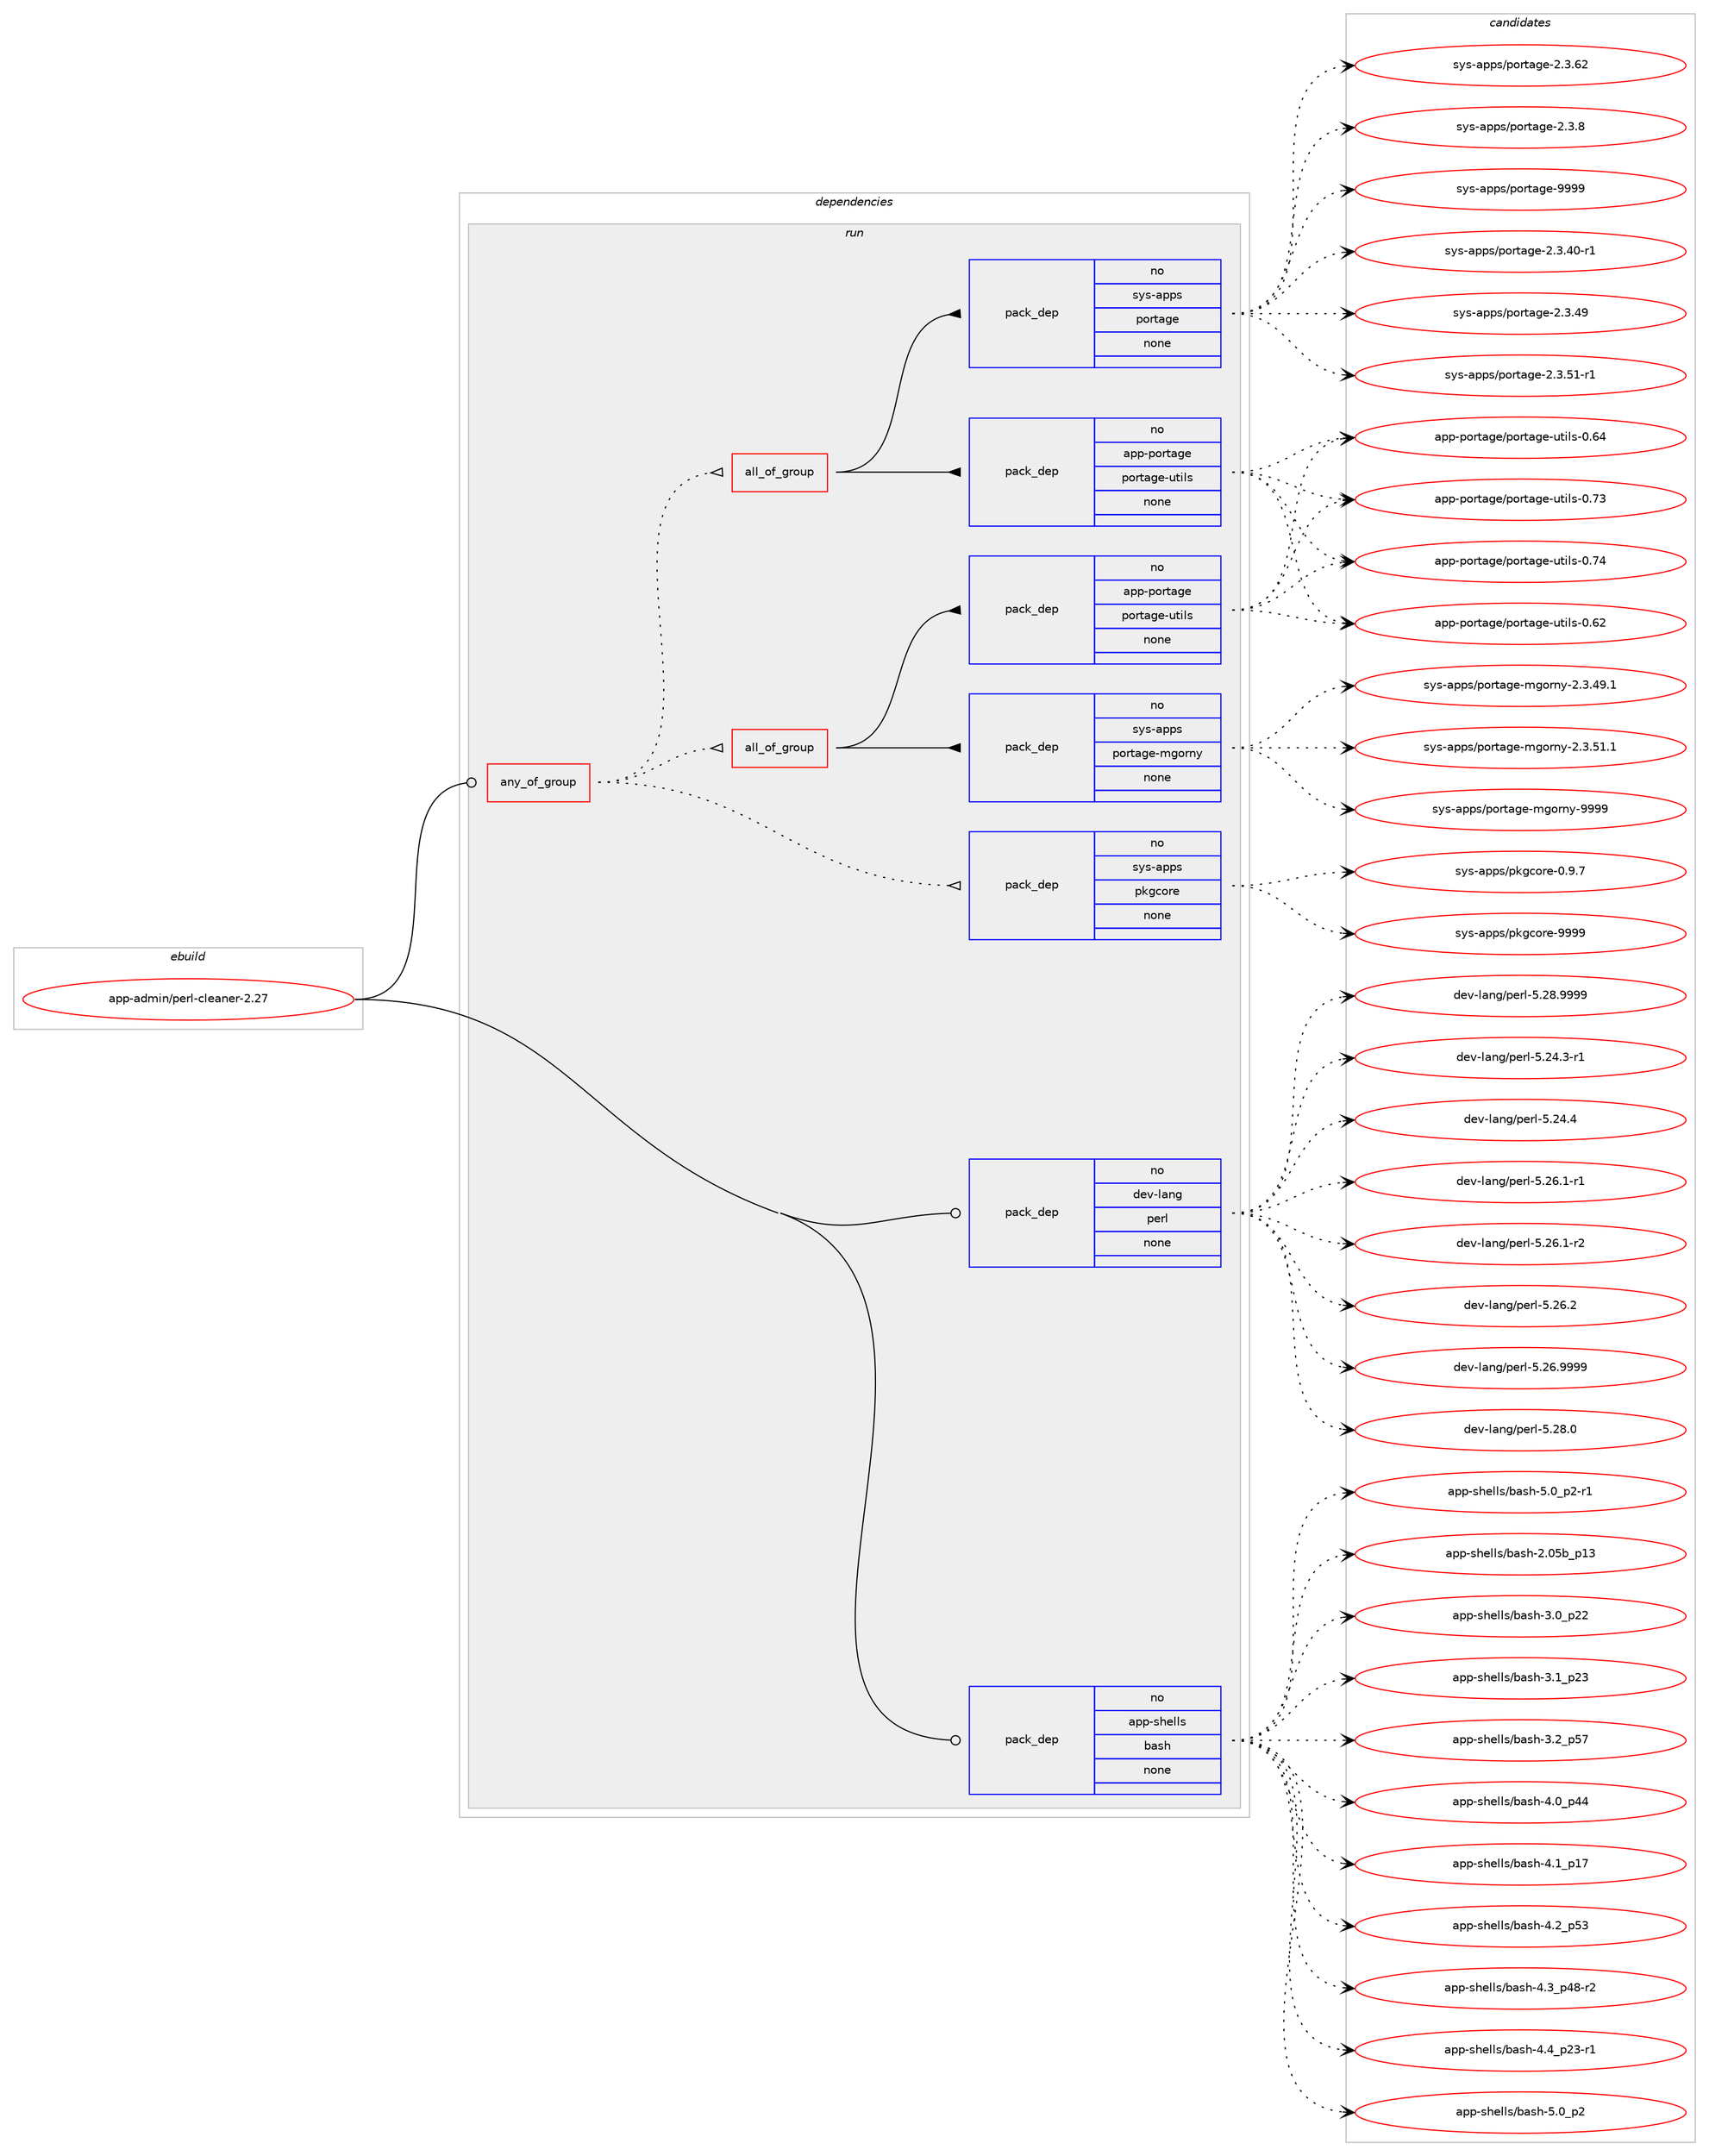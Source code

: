 digraph prolog {

# *************
# Graph options
# *************

newrank=true;
concentrate=true;
compound=true;
graph [rankdir=LR,fontname=Helvetica,fontsize=10,ranksep=1.5];#, ranksep=2.5, nodesep=0.2];
edge  [arrowhead=vee];
node  [fontname=Helvetica,fontsize=10];

# **********
# The ebuild
# **********

subgraph cluster_leftcol {
color=gray;
rank=same;
label=<<i>ebuild</i>>;
id [label="app-admin/perl-cleaner-2.27", color=red, width=4, href="../app-admin/perl-cleaner-2.27.svg"];
}

# ****************
# The dependencies
# ****************

subgraph cluster_midcol {
color=gray;
label=<<i>dependencies</i>>;
subgraph cluster_compile {
fillcolor="#eeeeee";
style=filled;
label=<<i>compile</i>>;
}
subgraph cluster_compileandrun {
fillcolor="#eeeeee";
style=filled;
label=<<i>compile and run</i>>;
}
subgraph cluster_run {
fillcolor="#eeeeee";
style=filled;
label=<<i>run</i>>;
subgraph any19128 {
dependency1266885 [label=<<TABLE BORDER="0" CELLBORDER="1" CELLSPACING="0" CELLPADDING="4"><TR><TD CELLPADDING="10">any_of_group</TD></TR></TABLE>>, shape=none, color=red];subgraph all520 {
dependency1266886 [label=<<TABLE BORDER="0" CELLBORDER="1" CELLSPACING="0" CELLPADDING="4"><TR><TD CELLPADDING="10">all_of_group</TD></TR></TABLE>>, shape=none, color=red];subgraph pack902048 {
dependency1266887 [label=<<TABLE BORDER="0" CELLBORDER="1" CELLSPACING="0" CELLPADDING="4" WIDTH="220"><TR><TD ROWSPAN="6" CELLPADDING="30">pack_dep</TD></TR><TR><TD WIDTH="110">no</TD></TR><TR><TD>sys-apps</TD></TR><TR><TD>portage</TD></TR><TR><TD>none</TD></TR><TR><TD></TD></TR></TABLE>>, shape=none, color=blue];
}
dependency1266886:e -> dependency1266887:w [weight=20,style="solid",arrowhead="inv"];
subgraph pack902049 {
dependency1266888 [label=<<TABLE BORDER="0" CELLBORDER="1" CELLSPACING="0" CELLPADDING="4" WIDTH="220"><TR><TD ROWSPAN="6" CELLPADDING="30">pack_dep</TD></TR><TR><TD WIDTH="110">no</TD></TR><TR><TD>app-portage</TD></TR><TR><TD>portage-utils</TD></TR><TR><TD>none</TD></TR><TR><TD></TD></TR></TABLE>>, shape=none, color=blue];
}
dependency1266886:e -> dependency1266888:w [weight=20,style="solid",arrowhead="inv"];
}
dependency1266885:e -> dependency1266886:w [weight=20,style="dotted",arrowhead="oinv"];
subgraph all521 {
dependency1266889 [label=<<TABLE BORDER="0" CELLBORDER="1" CELLSPACING="0" CELLPADDING="4"><TR><TD CELLPADDING="10">all_of_group</TD></TR></TABLE>>, shape=none, color=red];subgraph pack902050 {
dependency1266890 [label=<<TABLE BORDER="0" CELLBORDER="1" CELLSPACING="0" CELLPADDING="4" WIDTH="220"><TR><TD ROWSPAN="6" CELLPADDING="30">pack_dep</TD></TR><TR><TD WIDTH="110">no</TD></TR><TR><TD>sys-apps</TD></TR><TR><TD>portage-mgorny</TD></TR><TR><TD>none</TD></TR><TR><TD></TD></TR></TABLE>>, shape=none, color=blue];
}
dependency1266889:e -> dependency1266890:w [weight=20,style="solid",arrowhead="inv"];
subgraph pack902051 {
dependency1266891 [label=<<TABLE BORDER="0" CELLBORDER="1" CELLSPACING="0" CELLPADDING="4" WIDTH="220"><TR><TD ROWSPAN="6" CELLPADDING="30">pack_dep</TD></TR><TR><TD WIDTH="110">no</TD></TR><TR><TD>app-portage</TD></TR><TR><TD>portage-utils</TD></TR><TR><TD>none</TD></TR><TR><TD></TD></TR></TABLE>>, shape=none, color=blue];
}
dependency1266889:e -> dependency1266891:w [weight=20,style="solid",arrowhead="inv"];
}
dependency1266885:e -> dependency1266889:w [weight=20,style="dotted",arrowhead="oinv"];
subgraph pack902052 {
dependency1266892 [label=<<TABLE BORDER="0" CELLBORDER="1" CELLSPACING="0" CELLPADDING="4" WIDTH="220"><TR><TD ROWSPAN="6" CELLPADDING="30">pack_dep</TD></TR><TR><TD WIDTH="110">no</TD></TR><TR><TD>sys-apps</TD></TR><TR><TD>pkgcore</TD></TR><TR><TD>none</TD></TR><TR><TD></TD></TR></TABLE>>, shape=none, color=blue];
}
dependency1266885:e -> dependency1266892:w [weight=20,style="dotted",arrowhead="oinv"];
}
id:e -> dependency1266885:w [weight=20,style="solid",arrowhead="odot"];
subgraph pack902053 {
dependency1266893 [label=<<TABLE BORDER="0" CELLBORDER="1" CELLSPACING="0" CELLPADDING="4" WIDTH="220"><TR><TD ROWSPAN="6" CELLPADDING="30">pack_dep</TD></TR><TR><TD WIDTH="110">no</TD></TR><TR><TD>app-shells</TD></TR><TR><TD>bash</TD></TR><TR><TD>none</TD></TR><TR><TD></TD></TR></TABLE>>, shape=none, color=blue];
}
id:e -> dependency1266893:w [weight=20,style="solid",arrowhead="odot"];
subgraph pack902054 {
dependency1266894 [label=<<TABLE BORDER="0" CELLBORDER="1" CELLSPACING="0" CELLPADDING="4" WIDTH="220"><TR><TD ROWSPAN="6" CELLPADDING="30">pack_dep</TD></TR><TR><TD WIDTH="110">no</TD></TR><TR><TD>dev-lang</TD></TR><TR><TD>perl</TD></TR><TR><TD>none</TD></TR><TR><TD></TD></TR></TABLE>>, shape=none, color=blue];
}
id:e -> dependency1266894:w [weight=20,style="solid",arrowhead="odot"];
}
}

# **************
# The candidates
# **************

subgraph cluster_choices {
rank=same;
color=gray;
label=<<i>candidates</i>>;

subgraph choice902048 {
color=black;
nodesep=1;
choice11512111545971121121154711211111411697103101455046514652484511449 [label="sys-apps/portage-2.3.40-r1", color=red, width=4,href="../sys-apps/portage-2.3.40-r1.svg"];
choice1151211154597112112115471121111141169710310145504651465257 [label="sys-apps/portage-2.3.49", color=red, width=4,href="../sys-apps/portage-2.3.49.svg"];
choice11512111545971121121154711211111411697103101455046514653494511449 [label="sys-apps/portage-2.3.51-r1", color=red, width=4,href="../sys-apps/portage-2.3.51-r1.svg"];
choice1151211154597112112115471121111141169710310145504651465450 [label="sys-apps/portage-2.3.62", color=red, width=4,href="../sys-apps/portage-2.3.62.svg"];
choice11512111545971121121154711211111411697103101455046514656 [label="sys-apps/portage-2.3.8", color=red, width=4,href="../sys-apps/portage-2.3.8.svg"];
choice115121115459711211211547112111114116971031014557575757 [label="sys-apps/portage-9999", color=red, width=4,href="../sys-apps/portage-9999.svg"];
dependency1266887:e -> choice11512111545971121121154711211111411697103101455046514652484511449:w [style=dotted,weight="100"];
dependency1266887:e -> choice1151211154597112112115471121111141169710310145504651465257:w [style=dotted,weight="100"];
dependency1266887:e -> choice11512111545971121121154711211111411697103101455046514653494511449:w [style=dotted,weight="100"];
dependency1266887:e -> choice1151211154597112112115471121111141169710310145504651465450:w [style=dotted,weight="100"];
dependency1266887:e -> choice11512111545971121121154711211111411697103101455046514656:w [style=dotted,weight="100"];
dependency1266887:e -> choice115121115459711211211547112111114116971031014557575757:w [style=dotted,weight="100"];
}
subgraph choice902049 {
color=black;
nodesep=1;
choice9711211245112111114116971031014711211111411697103101451171161051081154548465450 [label="app-portage/portage-utils-0.62", color=red, width=4,href="../app-portage/portage-utils-0.62.svg"];
choice9711211245112111114116971031014711211111411697103101451171161051081154548465452 [label="app-portage/portage-utils-0.64", color=red, width=4,href="../app-portage/portage-utils-0.64.svg"];
choice9711211245112111114116971031014711211111411697103101451171161051081154548465551 [label="app-portage/portage-utils-0.73", color=red, width=4,href="../app-portage/portage-utils-0.73.svg"];
choice9711211245112111114116971031014711211111411697103101451171161051081154548465552 [label="app-portage/portage-utils-0.74", color=red, width=4,href="../app-portage/portage-utils-0.74.svg"];
dependency1266888:e -> choice9711211245112111114116971031014711211111411697103101451171161051081154548465450:w [style=dotted,weight="100"];
dependency1266888:e -> choice9711211245112111114116971031014711211111411697103101451171161051081154548465452:w [style=dotted,weight="100"];
dependency1266888:e -> choice9711211245112111114116971031014711211111411697103101451171161051081154548465551:w [style=dotted,weight="100"];
dependency1266888:e -> choice9711211245112111114116971031014711211111411697103101451171161051081154548465552:w [style=dotted,weight="100"];
}
subgraph choice902050 {
color=black;
nodesep=1;
choice1151211154597112112115471121111141169710310145109103111114110121455046514652574649 [label="sys-apps/portage-mgorny-2.3.49.1", color=red, width=4,href="../sys-apps/portage-mgorny-2.3.49.1.svg"];
choice1151211154597112112115471121111141169710310145109103111114110121455046514653494649 [label="sys-apps/portage-mgorny-2.3.51.1", color=red, width=4,href="../sys-apps/portage-mgorny-2.3.51.1.svg"];
choice11512111545971121121154711211111411697103101451091031111141101214557575757 [label="sys-apps/portage-mgorny-9999", color=red, width=4,href="../sys-apps/portage-mgorny-9999.svg"];
dependency1266890:e -> choice1151211154597112112115471121111141169710310145109103111114110121455046514652574649:w [style=dotted,weight="100"];
dependency1266890:e -> choice1151211154597112112115471121111141169710310145109103111114110121455046514653494649:w [style=dotted,weight="100"];
dependency1266890:e -> choice11512111545971121121154711211111411697103101451091031111141101214557575757:w [style=dotted,weight="100"];
}
subgraph choice902051 {
color=black;
nodesep=1;
choice9711211245112111114116971031014711211111411697103101451171161051081154548465450 [label="app-portage/portage-utils-0.62", color=red, width=4,href="../app-portage/portage-utils-0.62.svg"];
choice9711211245112111114116971031014711211111411697103101451171161051081154548465452 [label="app-portage/portage-utils-0.64", color=red, width=4,href="../app-portage/portage-utils-0.64.svg"];
choice9711211245112111114116971031014711211111411697103101451171161051081154548465551 [label="app-portage/portage-utils-0.73", color=red, width=4,href="../app-portage/portage-utils-0.73.svg"];
choice9711211245112111114116971031014711211111411697103101451171161051081154548465552 [label="app-portage/portage-utils-0.74", color=red, width=4,href="../app-portage/portage-utils-0.74.svg"];
dependency1266891:e -> choice9711211245112111114116971031014711211111411697103101451171161051081154548465450:w [style=dotted,weight="100"];
dependency1266891:e -> choice9711211245112111114116971031014711211111411697103101451171161051081154548465452:w [style=dotted,weight="100"];
dependency1266891:e -> choice9711211245112111114116971031014711211111411697103101451171161051081154548465551:w [style=dotted,weight="100"];
dependency1266891:e -> choice9711211245112111114116971031014711211111411697103101451171161051081154548465552:w [style=dotted,weight="100"];
}
subgraph choice902052 {
color=black;
nodesep=1;
choice11512111545971121121154711210710399111114101454846574655 [label="sys-apps/pkgcore-0.9.7", color=red, width=4,href="../sys-apps/pkgcore-0.9.7.svg"];
choice115121115459711211211547112107103991111141014557575757 [label="sys-apps/pkgcore-9999", color=red, width=4,href="../sys-apps/pkgcore-9999.svg"];
dependency1266892:e -> choice11512111545971121121154711210710399111114101454846574655:w [style=dotted,weight="100"];
dependency1266892:e -> choice115121115459711211211547112107103991111141014557575757:w [style=dotted,weight="100"];
}
subgraph choice902053 {
color=black;
nodesep=1;
choice9711211245115104101108108115479897115104455046485398951124951 [label="app-shells/bash-2.05b_p13", color=red, width=4,href="../app-shells/bash-2.05b_p13.svg"];
choice971121124511510410110810811547989711510445514648951125050 [label="app-shells/bash-3.0_p22", color=red, width=4,href="../app-shells/bash-3.0_p22.svg"];
choice971121124511510410110810811547989711510445514649951125051 [label="app-shells/bash-3.1_p23", color=red, width=4,href="../app-shells/bash-3.1_p23.svg"];
choice971121124511510410110810811547989711510445514650951125355 [label="app-shells/bash-3.2_p57", color=red, width=4,href="../app-shells/bash-3.2_p57.svg"];
choice971121124511510410110810811547989711510445524648951125252 [label="app-shells/bash-4.0_p44", color=red, width=4,href="../app-shells/bash-4.0_p44.svg"];
choice971121124511510410110810811547989711510445524649951124955 [label="app-shells/bash-4.1_p17", color=red, width=4,href="../app-shells/bash-4.1_p17.svg"];
choice971121124511510410110810811547989711510445524650951125351 [label="app-shells/bash-4.2_p53", color=red, width=4,href="../app-shells/bash-4.2_p53.svg"];
choice9711211245115104101108108115479897115104455246519511252564511450 [label="app-shells/bash-4.3_p48-r2", color=red, width=4,href="../app-shells/bash-4.3_p48-r2.svg"];
choice9711211245115104101108108115479897115104455246529511250514511449 [label="app-shells/bash-4.4_p23-r1", color=red, width=4,href="../app-shells/bash-4.4_p23-r1.svg"];
choice9711211245115104101108108115479897115104455346489511250 [label="app-shells/bash-5.0_p2", color=red, width=4,href="../app-shells/bash-5.0_p2.svg"];
choice97112112451151041011081081154798971151044553464895112504511449 [label="app-shells/bash-5.0_p2-r1", color=red, width=4,href="../app-shells/bash-5.0_p2-r1.svg"];
dependency1266893:e -> choice9711211245115104101108108115479897115104455046485398951124951:w [style=dotted,weight="100"];
dependency1266893:e -> choice971121124511510410110810811547989711510445514648951125050:w [style=dotted,weight="100"];
dependency1266893:e -> choice971121124511510410110810811547989711510445514649951125051:w [style=dotted,weight="100"];
dependency1266893:e -> choice971121124511510410110810811547989711510445514650951125355:w [style=dotted,weight="100"];
dependency1266893:e -> choice971121124511510410110810811547989711510445524648951125252:w [style=dotted,weight="100"];
dependency1266893:e -> choice971121124511510410110810811547989711510445524649951124955:w [style=dotted,weight="100"];
dependency1266893:e -> choice971121124511510410110810811547989711510445524650951125351:w [style=dotted,weight="100"];
dependency1266893:e -> choice9711211245115104101108108115479897115104455246519511252564511450:w [style=dotted,weight="100"];
dependency1266893:e -> choice9711211245115104101108108115479897115104455246529511250514511449:w [style=dotted,weight="100"];
dependency1266893:e -> choice9711211245115104101108108115479897115104455346489511250:w [style=dotted,weight="100"];
dependency1266893:e -> choice97112112451151041011081081154798971151044553464895112504511449:w [style=dotted,weight="100"];
}
subgraph choice902054 {
color=black;
nodesep=1;
choice100101118451089711010347112101114108455346505246514511449 [label="dev-lang/perl-5.24.3-r1", color=red, width=4,href="../dev-lang/perl-5.24.3-r1.svg"];
choice10010111845108971101034711210111410845534650524652 [label="dev-lang/perl-5.24.4", color=red, width=4,href="../dev-lang/perl-5.24.4.svg"];
choice100101118451089711010347112101114108455346505446494511449 [label="dev-lang/perl-5.26.1-r1", color=red, width=4,href="../dev-lang/perl-5.26.1-r1.svg"];
choice100101118451089711010347112101114108455346505446494511450 [label="dev-lang/perl-5.26.1-r2", color=red, width=4,href="../dev-lang/perl-5.26.1-r2.svg"];
choice10010111845108971101034711210111410845534650544650 [label="dev-lang/perl-5.26.2", color=red, width=4,href="../dev-lang/perl-5.26.2.svg"];
choice10010111845108971101034711210111410845534650544657575757 [label="dev-lang/perl-5.26.9999", color=red, width=4,href="../dev-lang/perl-5.26.9999.svg"];
choice10010111845108971101034711210111410845534650564648 [label="dev-lang/perl-5.28.0", color=red, width=4,href="../dev-lang/perl-5.28.0.svg"];
choice10010111845108971101034711210111410845534650564657575757 [label="dev-lang/perl-5.28.9999", color=red, width=4,href="../dev-lang/perl-5.28.9999.svg"];
dependency1266894:e -> choice100101118451089711010347112101114108455346505246514511449:w [style=dotted,weight="100"];
dependency1266894:e -> choice10010111845108971101034711210111410845534650524652:w [style=dotted,weight="100"];
dependency1266894:e -> choice100101118451089711010347112101114108455346505446494511449:w [style=dotted,weight="100"];
dependency1266894:e -> choice100101118451089711010347112101114108455346505446494511450:w [style=dotted,weight="100"];
dependency1266894:e -> choice10010111845108971101034711210111410845534650544650:w [style=dotted,weight="100"];
dependency1266894:e -> choice10010111845108971101034711210111410845534650544657575757:w [style=dotted,weight="100"];
dependency1266894:e -> choice10010111845108971101034711210111410845534650564648:w [style=dotted,weight="100"];
dependency1266894:e -> choice10010111845108971101034711210111410845534650564657575757:w [style=dotted,weight="100"];
}
}

}
